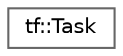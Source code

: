 digraph "类继承关系图"
{
 // LATEX_PDF_SIZE
  bgcolor="transparent";
  edge [fontname=Helvetica,fontsize=10,labelfontname=Helvetica,labelfontsize=10];
  node [fontname=Helvetica,fontsize=10,shape=box,height=0.2,width=0.4];
  rankdir="LR";
  Node0 [id="Node000000",label="tf::Task",height=0.2,width=0.4,color="grey40", fillcolor="white", style="filled",URL="$classtf_1_1_task.html",tooltip="class to create a task handle over a node in a taskflow graph"];
}
